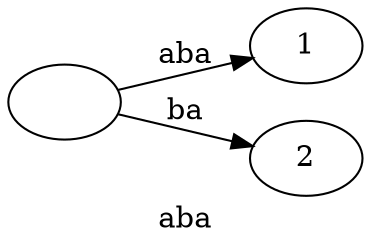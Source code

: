 digraph {
    rankdir=LR;
    label="aba";
    0 [label=""];
    1 [lbael="0"];
    2 [lbael="0"];
    0 -> 1[label="aba"];
    0 -> 2[label="ba"];
}
